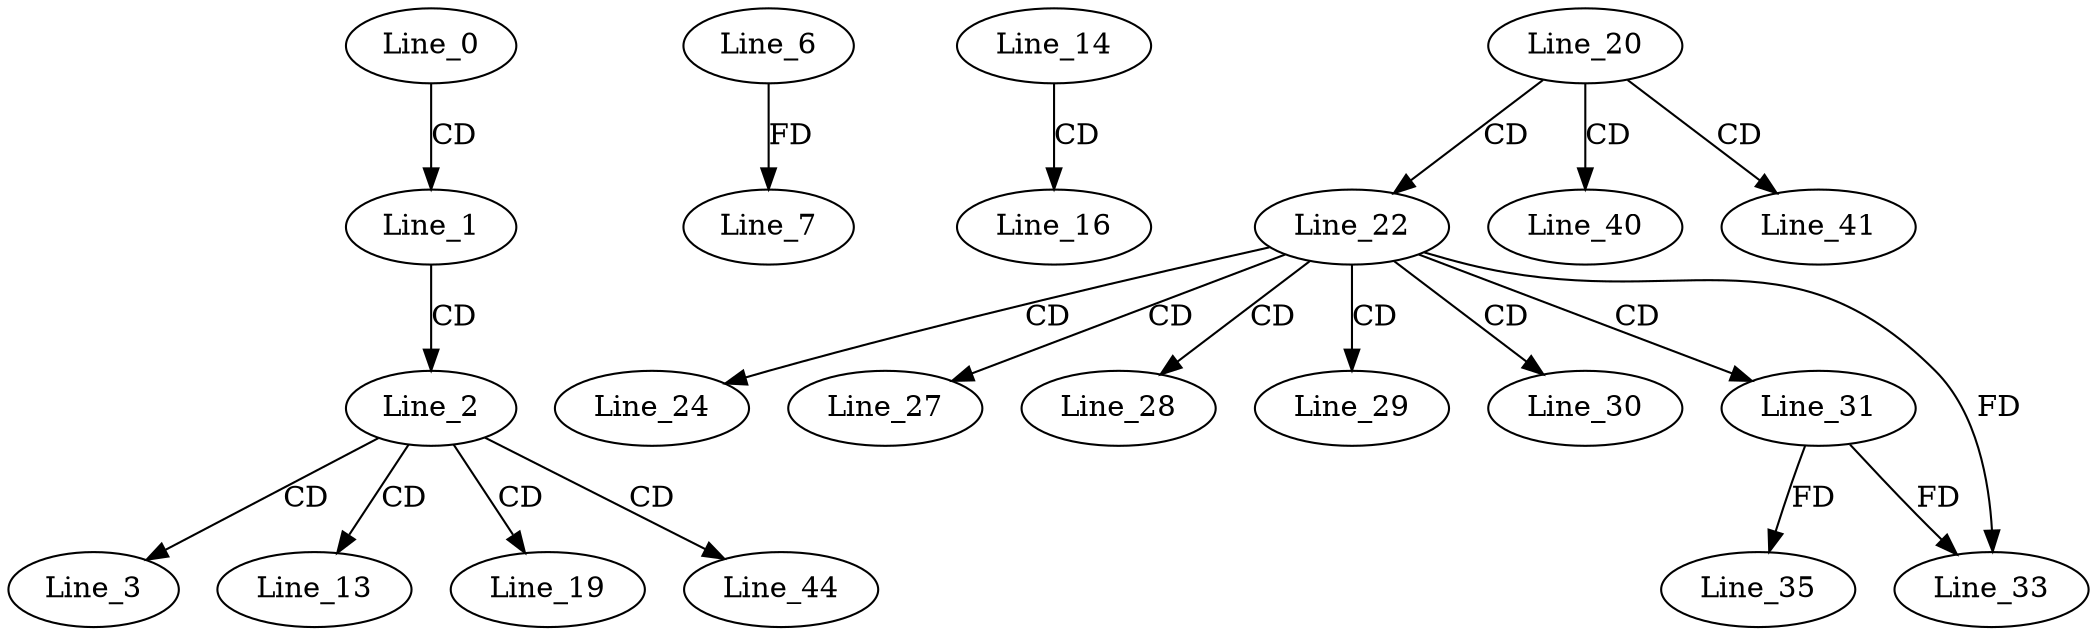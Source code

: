 digraph G {
  Line_0;
  Line_1;
  Line_2;
  Line_3;
  Line_6;
  Line_7;
  Line_13;
  Line_14;
  Line_16;
  Line_19;
  Line_20;
  Line_22;
  Line_22;
  Line_24;
  Line_22;
  Line_27;
  Line_28;
  Line_29;
  Line_30;
  Line_31;
  Line_33;
  Line_35;
  Line_40;
  Line_41;
  Line_44;
  Line_0 -> Line_1 [ label="CD" ];
  Line_1 -> Line_2 [ label="CD" ];
  Line_2 -> Line_3 [ label="CD" ];
  Line_6 -> Line_7 [ label="FD" ];
  Line_2 -> Line_13 [ label="CD" ];
  Line_14 -> Line_16 [ label="CD" ];
  Line_2 -> Line_19 [ label="CD" ];
  Line_20 -> Line_22 [ label="CD" ];
  Line_22 -> Line_24 [ label="CD" ];
  Line_22 -> Line_27 [ label="CD" ];
  Line_22 -> Line_28 [ label="CD" ];
  Line_22 -> Line_29 [ label="CD" ];
  Line_22 -> Line_30 [ label="CD" ];
  Line_22 -> Line_31 [ label="CD" ];
  Line_22 -> Line_33 [ label="FD" ];
  Line_31 -> Line_33 [ label="FD" ];
  Line_31 -> Line_35 [ label="FD" ];
  Line_20 -> Line_40 [ label="CD" ];
  Line_20 -> Line_41 [ label="CD" ];
  Line_2 -> Line_44 [ label="CD" ];
}

